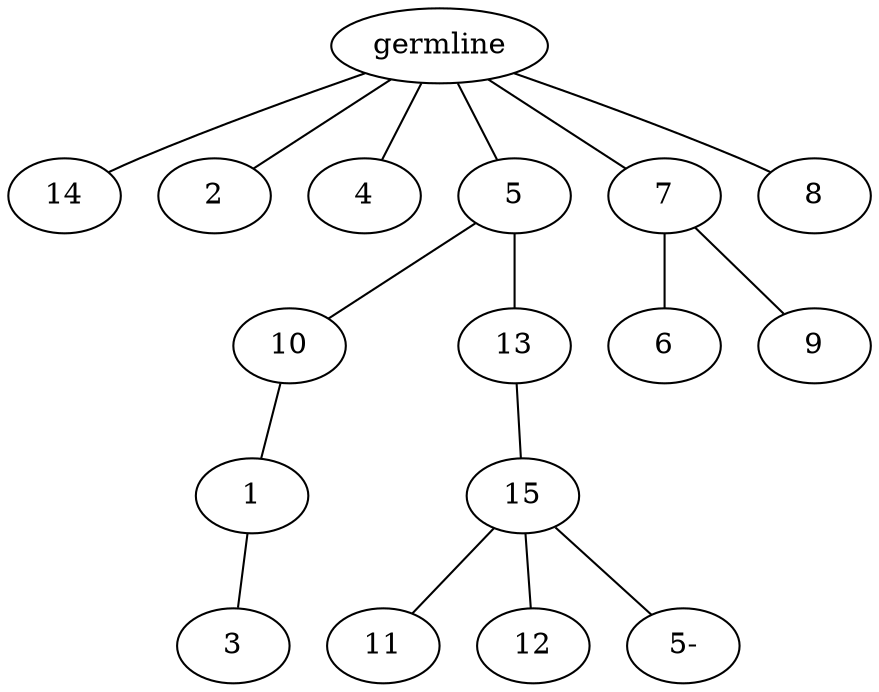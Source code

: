 graph tree {
    "140340840461456" [label="germline"];
    "140340840453360" [label="14"];
    "140340840455664" [label="2"];
    "140340840454464" [label="4"];
    "140340840453888" [label="5"];
    "140340840454320" [label="10"];
    "140340840454224" [label="1"];
    "140340840454368" [label="3"];
    "140340840452688" [label="13"];
    "140340840455808" [label="15"];
    "140340840454848" [label="11"];
    "140340840453216" [label="12"];
    "140340840551328" [label="5-"];
    "140340840455040" [label="7"];
    "140340840454656" [label="6"];
    "140340840454704" [label="9"];
    "140340840452592" [label="8"];
    "140340840461456" -- "140340840453360";
    "140340840461456" -- "140340840455664";
    "140340840461456" -- "140340840454464";
    "140340840461456" -- "140340840453888";
    "140340840461456" -- "140340840455040";
    "140340840461456" -- "140340840452592";
    "140340840453888" -- "140340840454320";
    "140340840453888" -- "140340840452688";
    "140340840454320" -- "140340840454224";
    "140340840454224" -- "140340840454368";
    "140340840452688" -- "140340840455808";
    "140340840455808" -- "140340840454848";
    "140340840455808" -- "140340840453216";
    "140340840455808" -- "140340840551328";
    "140340840455040" -- "140340840454656";
    "140340840455040" -- "140340840454704";
}

